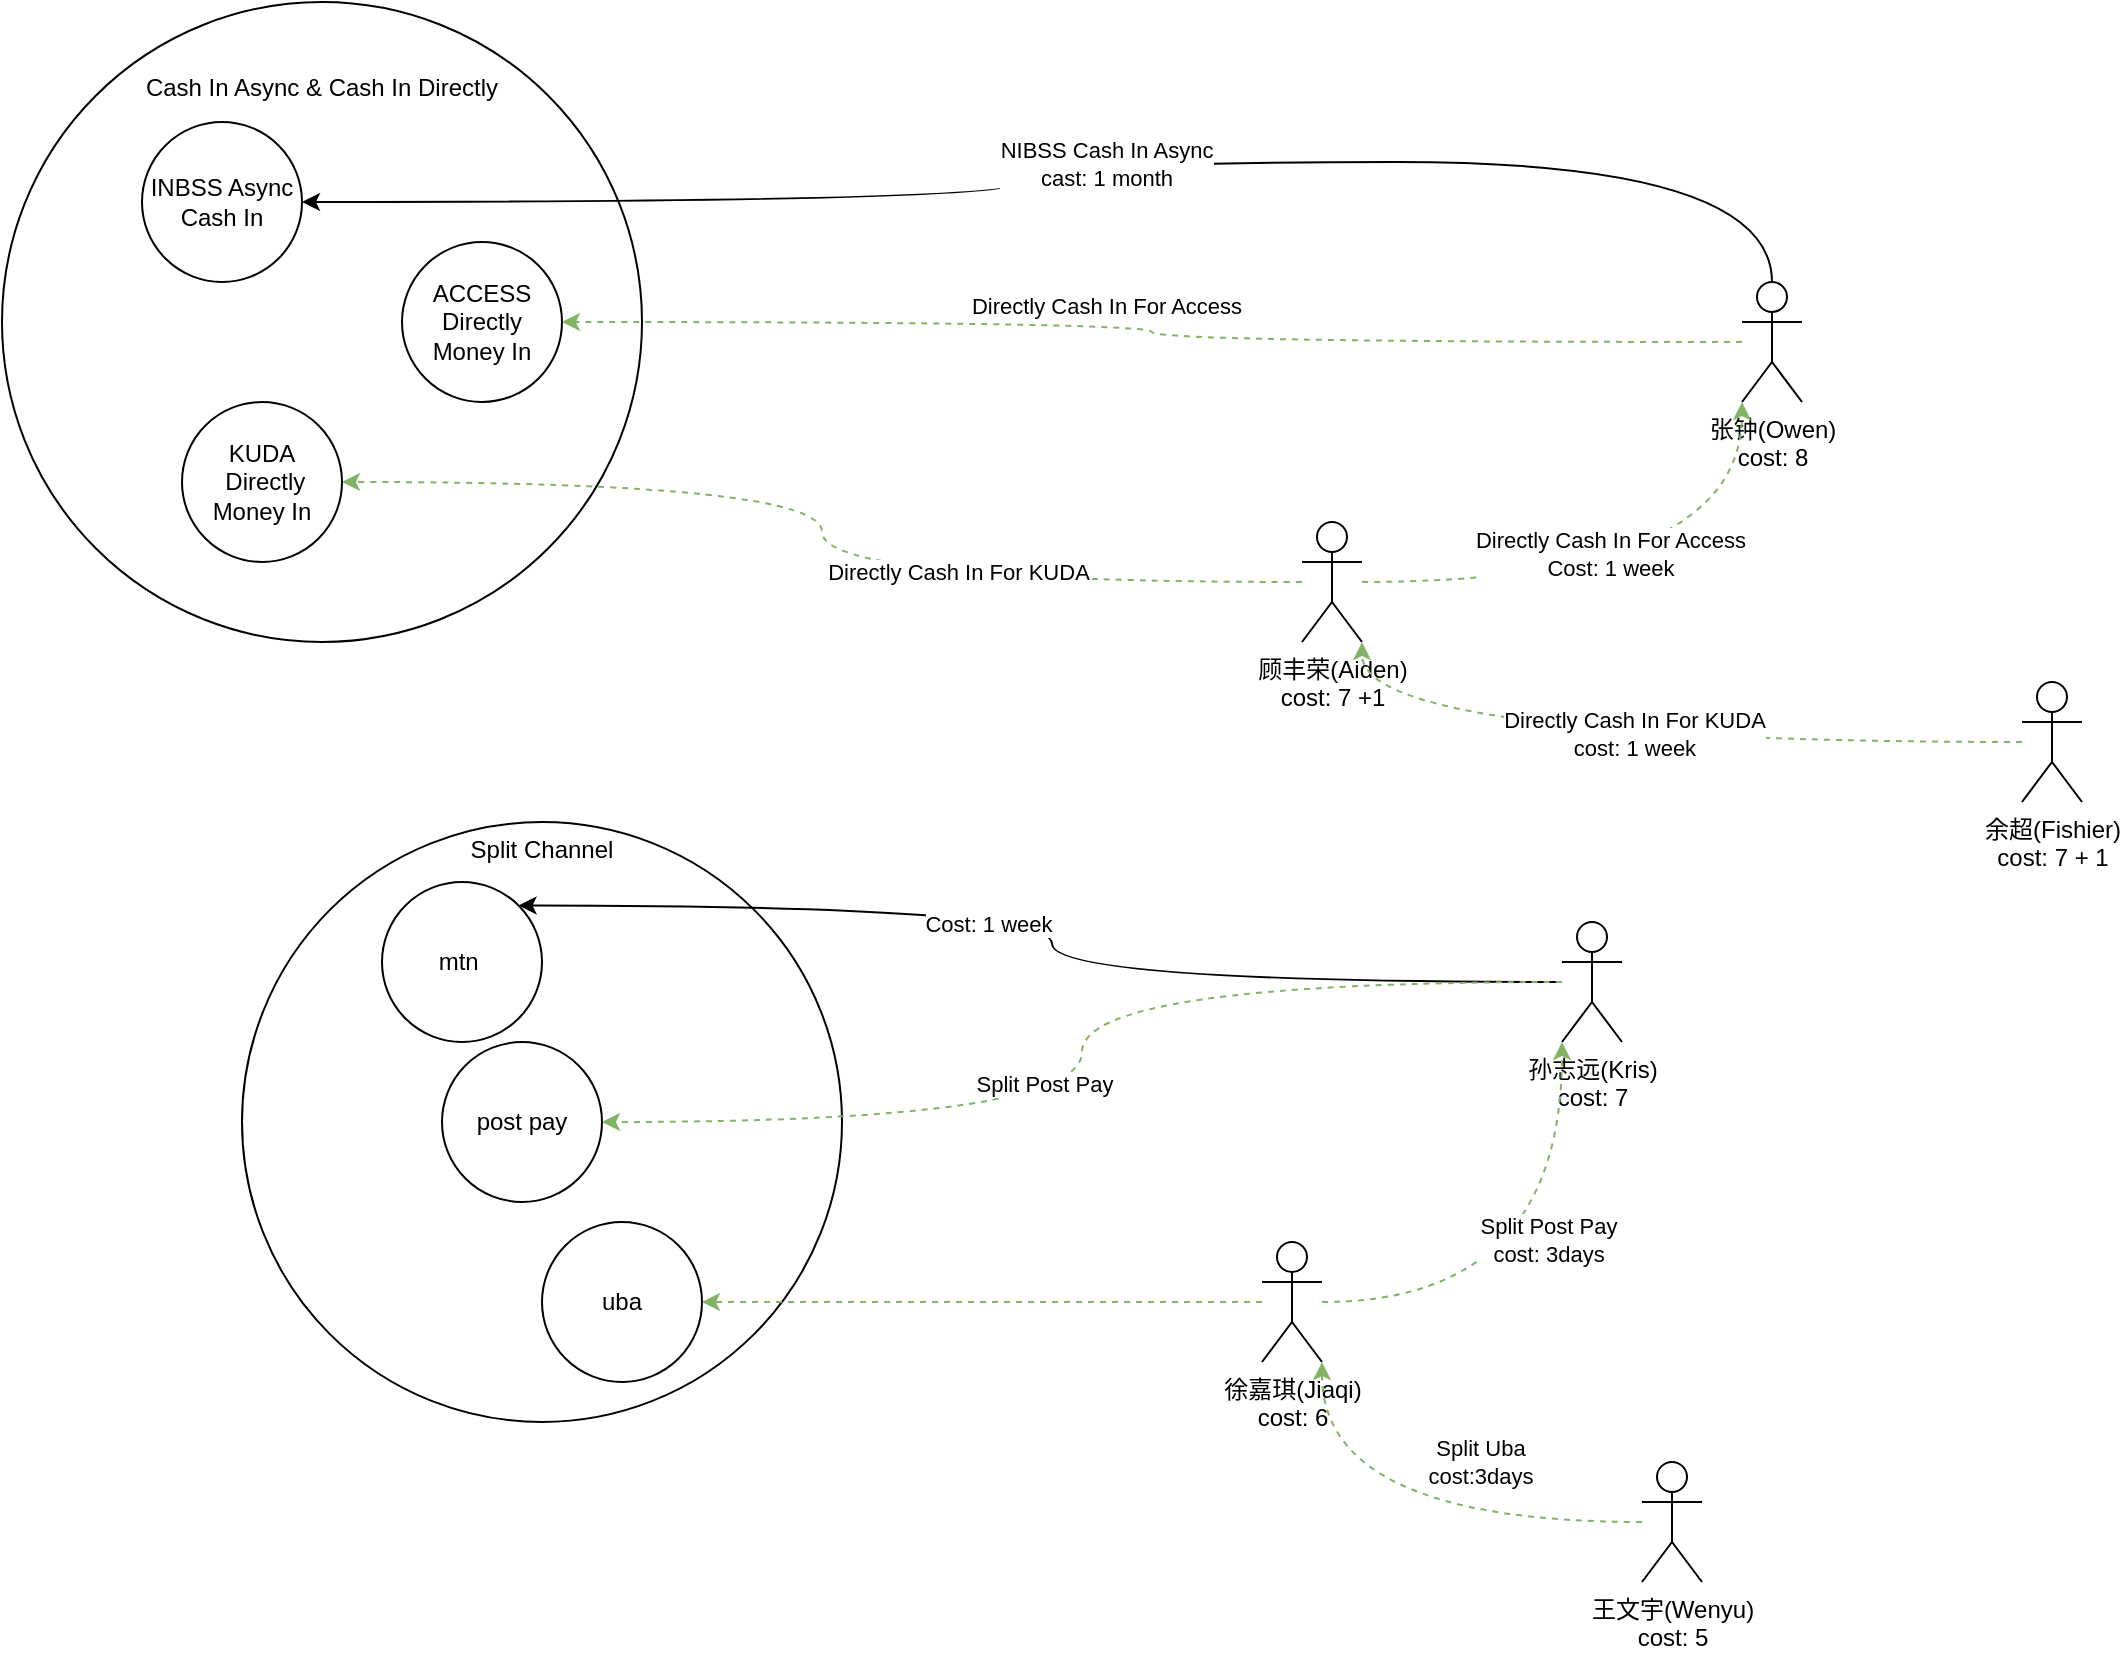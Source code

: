 <mxfile version="21.2.9" type="github">
  <diagram name="第 1 页" id="v69j2Ke4j7GUUFdfAC2q">
    <mxGraphModel dx="1562" dy="868" grid="1" gridSize="10" guides="1" tooltips="1" connect="1" arrows="1" fold="1" page="1" pageScale="1" pageWidth="827" pageHeight="1169" math="0" shadow="0">
      <root>
        <mxCell id="0" />
        <mxCell id="1" parent="0" />
        <mxCell id="S0U23tPo6Suk-2sK_wPV-1" value="&lt;br&gt;&lt;br&gt;Cash In Async &amp;amp; Cash In Directly" style="ellipse;whiteSpace=wrap;html=1;aspect=fixed;verticalAlign=top;align=center;" vertex="1" parent="1">
          <mxGeometry x="80" y="150" width="320" height="320" as="geometry" />
        </mxCell>
        <mxCell id="S0U23tPo6Suk-2sK_wPV-2" value="INBSS Async Cash In" style="ellipse;whiteSpace=wrap;html=1;aspect=fixed;" vertex="1" parent="1">
          <mxGeometry x="150" y="210" width="80" height="80" as="geometry" />
        </mxCell>
        <mxCell id="S0U23tPo6Suk-2sK_wPV-3" value="ACCESS Directly Money In" style="ellipse;whiteSpace=wrap;html=1;aspect=fixed;" vertex="1" parent="1">
          <mxGeometry x="280" y="270" width="80" height="80" as="geometry" />
        </mxCell>
        <mxCell id="S0U23tPo6Suk-2sK_wPV-5" style="edgeStyle=orthogonalEdgeStyle;rounded=0;orthogonalLoop=1;jettySize=auto;html=1;entryX=1;entryY=0.5;entryDx=0;entryDy=0;curved=1;" edge="1" parent="1" source="S0U23tPo6Suk-2sK_wPV-4" target="S0U23tPo6Suk-2sK_wPV-2">
          <mxGeometry relative="1" as="geometry">
            <Array as="points">
              <mxPoint x="965" y="230" />
              <mxPoint x="590" y="230" />
              <mxPoint x="590" y="250" />
            </Array>
          </mxGeometry>
        </mxCell>
        <mxCell id="S0U23tPo6Suk-2sK_wPV-40" value="NIBSS Cash In Async&lt;br&gt;cast: 1 month" style="edgeLabel;html=1;align=center;verticalAlign=middle;resizable=0;points=[];" vertex="1" connectable="0" parent="S0U23tPo6Suk-2sK_wPV-5">
          <mxGeometry x="-0.036" y="1" relative="1" as="geometry">
            <mxPoint as="offset" />
          </mxGeometry>
        </mxCell>
        <mxCell id="S0U23tPo6Suk-2sK_wPV-11" style="edgeStyle=orthogonalEdgeStyle;rounded=0;orthogonalLoop=1;jettySize=auto;html=1;entryX=1;entryY=0.5;entryDx=0;entryDy=0;dashed=1;curved=1;fillColor=#d5e8d4;strokeColor=#82b366;" edge="1" parent="1" source="S0U23tPo6Suk-2sK_wPV-4" target="S0U23tPo6Suk-2sK_wPV-3">
          <mxGeometry relative="1" as="geometry" />
        </mxCell>
        <mxCell id="S0U23tPo6Suk-2sK_wPV-13" value="Directly Cash In For Access" style="edgeLabel;html=1;align=center;verticalAlign=middle;resizable=0;points=[];" vertex="1" connectable="0" parent="S0U23tPo6Suk-2sK_wPV-11">
          <mxGeometry x="0.093" y="-8" relative="1" as="geometry">
            <mxPoint as="offset" />
          </mxGeometry>
        </mxCell>
        <mxCell id="S0U23tPo6Suk-2sK_wPV-4" value="张钟(Owen)&lt;br&gt;cost: 8" style="shape=umlActor;verticalLabelPosition=bottom;verticalAlign=top;html=1;outlineConnect=0;" vertex="1" parent="1">
          <mxGeometry x="950" y="290" width="30" height="60" as="geometry" />
        </mxCell>
        <mxCell id="S0U23tPo6Suk-2sK_wPV-10" style="edgeStyle=orthogonalEdgeStyle;rounded=0;orthogonalLoop=1;jettySize=auto;html=1;entryX=0;entryY=1;entryDx=0;entryDy=0;entryPerimeter=0;curved=1;dashed=1;fillColor=#d5e8d4;strokeColor=#82b366;" edge="1" parent="1" source="S0U23tPo6Suk-2sK_wPV-6" target="S0U23tPo6Suk-2sK_wPV-4">
          <mxGeometry relative="1" as="geometry" />
        </mxCell>
        <mxCell id="S0U23tPo6Suk-2sK_wPV-12" value="Directly Cash In For Access&lt;br&gt;Cost: 1 week" style="edgeLabel;html=1;align=center;verticalAlign=middle;resizable=0;points=[];" vertex="1" connectable="0" parent="S0U23tPo6Suk-2sK_wPV-10">
          <mxGeometry x="-0.114" y="14" relative="1" as="geometry">
            <mxPoint as="offset" />
          </mxGeometry>
        </mxCell>
        <mxCell id="S0U23tPo6Suk-2sK_wPV-38" style="edgeStyle=orthogonalEdgeStyle;rounded=0;orthogonalLoop=1;jettySize=auto;html=1;entryX=1;entryY=0.5;entryDx=0;entryDy=0;dashed=1;curved=1;fillColor=#d5e8d4;strokeColor=#82b366;" edge="1" parent="1" source="S0U23tPo6Suk-2sK_wPV-6" target="S0U23tPo6Suk-2sK_wPV-39">
          <mxGeometry relative="1" as="geometry">
            <mxPoint x="430" y="470" as="targetPoint" />
          </mxGeometry>
        </mxCell>
        <mxCell id="S0U23tPo6Suk-2sK_wPV-41" value="Directly Cash In For KUDA" style="edgeLabel;html=1;align=center;verticalAlign=middle;resizable=0;points=[];" vertex="1" connectable="0" parent="S0U23tPo6Suk-2sK_wPV-38">
          <mxGeometry x="-0.351" y="-5" relative="1" as="geometry">
            <mxPoint as="offset" />
          </mxGeometry>
        </mxCell>
        <mxCell id="S0U23tPo6Suk-2sK_wPV-6" value="顾丰荣(Aiden)&lt;br&gt;cost: 7 +1" style="shape=umlActor;verticalLabelPosition=bottom;verticalAlign=top;html=1;outlineConnect=0;" vertex="1" parent="1">
          <mxGeometry x="730" y="410" width="30" height="60" as="geometry" />
        </mxCell>
        <mxCell id="S0U23tPo6Suk-2sK_wPV-14" value="Split Channel" style="ellipse;whiteSpace=wrap;html=1;aspect=fixed;verticalAlign=top;" vertex="1" parent="1">
          <mxGeometry x="200" y="560" width="300" height="300" as="geometry" />
        </mxCell>
        <mxCell id="S0U23tPo6Suk-2sK_wPV-15" value="mtn&amp;nbsp;" style="ellipse;whiteSpace=wrap;html=1;aspect=fixed;" vertex="1" parent="1">
          <mxGeometry x="270" y="590" width="80" height="80" as="geometry" />
        </mxCell>
        <mxCell id="S0U23tPo6Suk-2sK_wPV-16" value="post pay" style="ellipse;whiteSpace=wrap;html=1;aspect=fixed;" vertex="1" parent="1">
          <mxGeometry x="300" y="670" width="80" height="80" as="geometry" />
        </mxCell>
        <mxCell id="S0U23tPo6Suk-2sK_wPV-17" value="uba" style="ellipse;whiteSpace=wrap;html=1;aspect=fixed;" vertex="1" parent="1">
          <mxGeometry x="350" y="760" width="80" height="80" as="geometry" />
        </mxCell>
        <mxCell id="S0U23tPo6Suk-2sK_wPV-19" style="edgeStyle=orthogonalEdgeStyle;rounded=0;orthogonalLoop=1;jettySize=auto;html=1;entryX=1;entryY=0;entryDx=0;entryDy=0;curved=1;" edge="1" parent="1" source="S0U23tPo6Suk-2sK_wPV-18" target="S0U23tPo6Suk-2sK_wPV-15">
          <mxGeometry relative="1" as="geometry" />
        </mxCell>
        <mxCell id="S0U23tPo6Suk-2sK_wPV-31" value="Cost: 1 week" style="edgeLabel;html=1;align=center;verticalAlign=middle;resizable=0;points=[];" vertex="1" connectable="0" parent="S0U23tPo6Suk-2sK_wPV-19">
          <mxGeometry x="0.162" y="9" relative="1" as="geometry">
            <mxPoint as="offset" />
          </mxGeometry>
        </mxCell>
        <mxCell id="S0U23tPo6Suk-2sK_wPV-22" style="edgeStyle=orthogonalEdgeStyle;rounded=0;orthogonalLoop=1;jettySize=auto;html=1;entryX=1;entryY=0.5;entryDx=0;entryDy=0;dashed=1;curved=1;fillColor=#d5e8d4;strokeColor=#82b366;" edge="1" parent="1" source="S0U23tPo6Suk-2sK_wPV-18" target="S0U23tPo6Suk-2sK_wPV-16">
          <mxGeometry relative="1" as="geometry" />
        </mxCell>
        <mxCell id="S0U23tPo6Suk-2sK_wPV-28" value="Split Post Pay" style="edgeLabel;html=1;align=center;verticalAlign=middle;resizable=0;points=[];" vertex="1" connectable="0" parent="S0U23tPo6Suk-2sK_wPV-22">
          <mxGeometry x="0.196" y="-19" relative="1" as="geometry">
            <mxPoint as="offset" />
          </mxGeometry>
        </mxCell>
        <mxCell id="S0U23tPo6Suk-2sK_wPV-18" value="孙志远(Kris)&lt;br&gt;cost: 7" style="shape=umlActor;verticalLabelPosition=bottom;verticalAlign=top;html=1;outlineConnect=0;" vertex="1" parent="1">
          <mxGeometry x="860" y="610" width="30" height="60" as="geometry" />
        </mxCell>
        <mxCell id="S0U23tPo6Suk-2sK_wPV-21" style="edgeStyle=orthogonalEdgeStyle;rounded=0;orthogonalLoop=1;jettySize=auto;html=1;entryX=0;entryY=1;entryDx=0;entryDy=0;entryPerimeter=0;dashed=1;curved=1;fillColor=#d5e8d4;strokeColor=#82b366;" edge="1" parent="1" source="S0U23tPo6Suk-2sK_wPV-20" target="S0U23tPo6Suk-2sK_wPV-18">
          <mxGeometry relative="1" as="geometry" />
        </mxCell>
        <mxCell id="S0U23tPo6Suk-2sK_wPV-26" value="Split Post Pay&lt;br&gt;cost: 3days" style="edgeLabel;html=1;align=center;verticalAlign=middle;resizable=0;points=[];" vertex="1" connectable="0" parent="S0U23tPo6Suk-2sK_wPV-21">
          <mxGeometry x="0.21" y="7" relative="1" as="geometry">
            <mxPoint as="offset" />
          </mxGeometry>
        </mxCell>
        <mxCell id="S0U23tPo6Suk-2sK_wPV-34" style="edgeStyle=orthogonalEdgeStyle;rounded=0;orthogonalLoop=1;jettySize=auto;html=1;entryX=1;entryY=0.5;entryDx=0;entryDy=0;curved=1;dashed=1;fillColor=#d5e8d4;strokeColor=#82b366;" edge="1" parent="1" source="S0U23tPo6Suk-2sK_wPV-20" target="S0U23tPo6Suk-2sK_wPV-17">
          <mxGeometry relative="1" as="geometry" />
        </mxCell>
        <mxCell id="S0U23tPo6Suk-2sK_wPV-20" value="徐嘉琪(Jiaqi)&lt;br&gt;cost: 6" style="shape=umlActor;verticalLabelPosition=bottom;verticalAlign=top;html=1;outlineConnect=0;" vertex="1" parent="1">
          <mxGeometry x="710" y="770" width="30" height="60" as="geometry" />
        </mxCell>
        <mxCell id="S0U23tPo6Suk-2sK_wPV-24" style="edgeStyle=orthogonalEdgeStyle;rounded=0;orthogonalLoop=1;jettySize=auto;html=1;entryX=1;entryY=1;entryDx=0;entryDy=0;entryPerimeter=0;dashed=1;curved=1;fillColor=#d5e8d4;strokeColor=#82b366;" edge="1" parent="1" source="S0U23tPo6Suk-2sK_wPV-23" target="S0U23tPo6Suk-2sK_wPV-20">
          <mxGeometry relative="1" as="geometry" />
        </mxCell>
        <mxCell id="S0U23tPo6Suk-2sK_wPV-27" value="Split Uba&lt;br&gt;cost:3days" style="edgeLabel;html=1;align=center;verticalAlign=middle;resizable=0;points=[];" vertex="1" connectable="0" parent="S0U23tPo6Suk-2sK_wPV-24">
          <mxGeometry x="-0.178" y="-16" relative="1" as="geometry">
            <mxPoint x="17" y="-14" as="offset" />
          </mxGeometry>
        </mxCell>
        <mxCell id="S0U23tPo6Suk-2sK_wPV-23" value="王文宇(Wenyu)&lt;br&gt;cost: 5" style="shape=umlActor;verticalLabelPosition=bottom;verticalAlign=top;html=1;outlineConnect=0;" vertex="1" parent="1">
          <mxGeometry x="900" y="880" width="30" height="60" as="geometry" />
        </mxCell>
        <mxCell id="S0U23tPo6Suk-2sK_wPV-35" style="edgeStyle=orthogonalEdgeStyle;rounded=0;orthogonalLoop=1;jettySize=auto;html=1;entryX=1;entryY=1;entryDx=0;entryDy=0;entryPerimeter=0;curved=1;dashed=1;fillColor=#d5e8d4;strokeColor=#82b366;" edge="1" parent="1" source="S0U23tPo6Suk-2sK_wPV-33" target="S0U23tPo6Suk-2sK_wPV-6">
          <mxGeometry relative="1" as="geometry" />
        </mxCell>
        <mxCell id="S0U23tPo6Suk-2sK_wPV-37" value="Directly Cash In For KUDA&lt;br&gt;cost: 1 week" style="edgeLabel;html=1;align=center;verticalAlign=middle;resizable=0;points=[];" vertex="1" connectable="0" parent="S0U23tPo6Suk-2sK_wPV-35">
          <mxGeometry x="0.021" y="-4" relative="1" as="geometry">
            <mxPoint as="offset" />
          </mxGeometry>
        </mxCell>
        <mxCell id="S0U23tPo6Suk-2sK_wPV-33" value="余超(Fishier)&lt;br&gt;cost: 7 + 1" style="shape=umlActor;verticalLabelPosition=bottom;verticalAlign=top;html=1;outlineConnect=0;" vertex="1" parent="1">
          <mxGeometry x="1090" y="490" width="30" height="60" as="geometry" />
        </mxCell>
        <mxCell id="S0U23tPo6Suk-2sK_wPV-39" value="KUDA&lt;br&gt;&amp;nbsp;Directly Money In" style="ellipse;whiteSpace=wrap;html=1;aspect=fixed;" vertex="1" parent="1">
          <mxGeometry x="170" y="350" width="80" height="80" as="geometry" />
        </mxCell>
      </root>
    </mxGraphModel>
  </diagram>
</mxfile>
